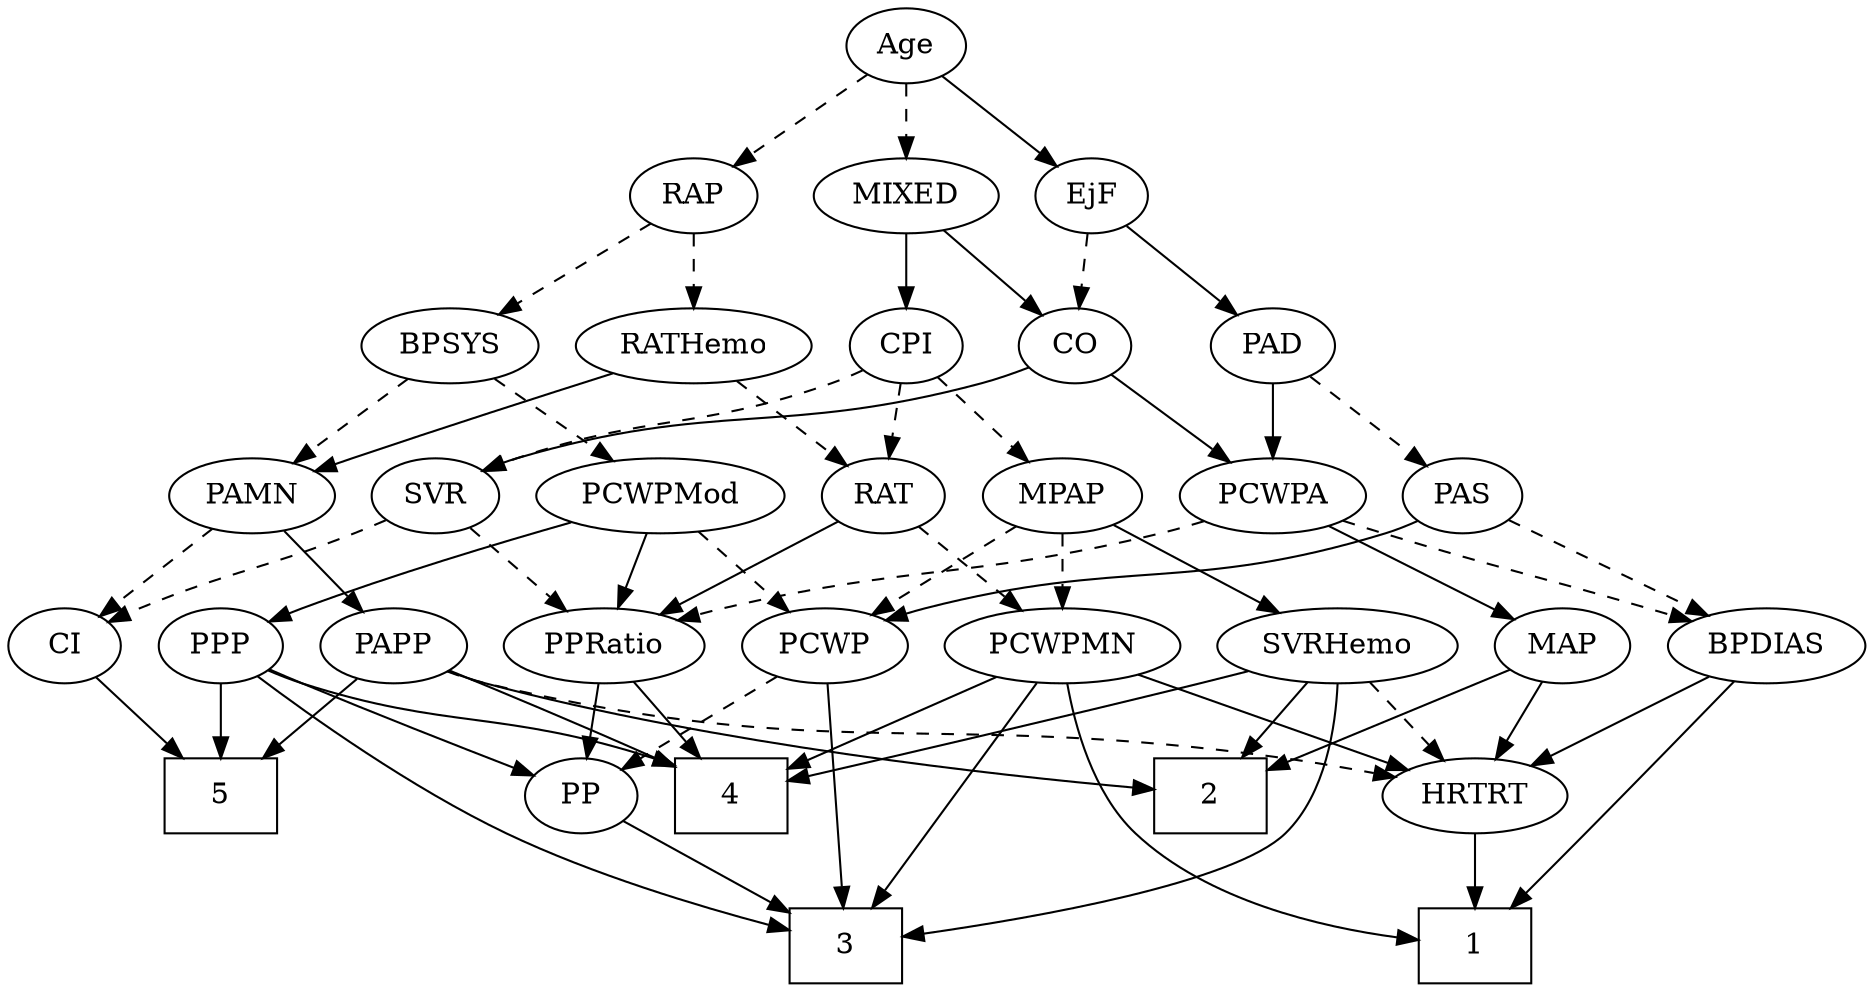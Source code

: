 strict digraph {
	graph [bb="0,0,811.25,468"];
	node [label="\N"];
	1	[height=0.5,
		pos="645,18",
		shape=box,
		width=0.75];
	2	[height=0.5,
		pos="522,90",
		shape=box,
		width=0.75];
	3	[height=0.5,
		pos="366,18",
		shape=box,
		width=0.75];
	4	[height=0.5,
		pos="311,90",
		shape=box,
		width=0.75];
	5	[height=0.5,
		pos="99,90",
		shape=box,
		width=0.75];
	Age	[height=0.5,
		pos="392,450",
		width=0.75];
	EjF	[height=0.5,
		pos="477,378",
		width=0.75];
	Age -> EjF	[pos="e,460.66,392.46 408.39,435.5 420.97,425.14 438.54,410.67 452.75,398.97",
		style=solid];
	RAP	[height=0.5,
		pos="298,378",
		width=0.77632];
	Age -> RAP	[pos="e,315.6,392.11 374.32,435.83 360.14,425.27 340.03,410.3 324.01,398.37",
		style=dashed];
	MIXED	[height=0.5,
		pos="392,378",
		width=1.1193];
	Age -> MIXED	[pos="e,392,396.1 392,431.7 392,423.98 392,414.71 392,406.11",
		style=dashed];
	PAD	[height=0.5,
		pos="556,306",
		width=0.79437];
	EjF -> PAD	[pos="e,540.15,321.04 492.61,363.17 504,353.07 519.65,339.21 532.54,327.79",
		style=solid];
	CO	[height=0.5,
		pos="471,306",
		width=0.75];
	EjF -> CO	[pos="e,472.47,324.1 475.52,359.7 474.86,351.98 474.06,342.71 473.32,334.11",
		style=dashed];
	BPSYS	[height=0.5,
		pos="193,306",
		width=1.0471];
	RAP -> BPSYS	[pos="e,214.14,321.09 279.23,364.49 263.51,354.01 240.81,338.87 222.64,326.76",
		style=dashed];
	RATHemo	[height=0.5,
		pos="298,306",
		width=1.3721];
	RAP -> RATHemo	[pos="e,298,324.1 298,359.7 298,351.98 298,342.71 298,334.11",
		style=dashed];
	MIXED -> CO	[pos="e,455.39,320.83 409.53,361.46 420.79,351.49 435.55,338.41 447.78,327.58",
		style=solid];
	CPI	[height=0.5,
		pos="392,306",
		width=0.75];
	MIXED -> CPI	[pos="e,392,324.1 392,359.7 392,351.98 392,342.71 392,334.11",
		style=solid];
	MPAP	[height=0.5,
		pos="461,234",
		width=0.97491];
	PCWPMN	[height=0.5,
		pos="461,162",
		width=1.3902];
	MPAP -> PCWPMN	[pos="e,461,180.1 461,215.7 461,207.98 461,198.71 461,190.11",
		style=dashed];
	SVRHemo	[height=0.5,
		pos="579,162",
		width=1.3902];
	MPAP -> SVRHemo	[pos="e,554.05,177.8 483.19,219.83 500.68,209.46 525.34,194.83 545.27,183.01",
		style=solid];
	PCWP	[height=0.5,
		pos="358,162",
		width=0.97491];
	MPAP -> PCWP	[pos="e,378.31,176.8 440.65,219.17 425.27,208.72 403.96,194.24 386.83,182.59",
		style=dashed];
	PAMN	[height=0.5,
		pos="104,234",
		width=1.011];
	BPSYS -> PAMN	[pos="e,122.54,249.58 174.13,290.15 161.41,280.16 144.47,266.83 130.42,255.78",
		style=dashed];
	PCWPMod	[height=0.5,
		pos="284,234",
		width=1.4443];
	BPSYS -> PCWPMod	[pos="e,263.46,250.8 212.3,290.15 224.86,280.49 241.46,267.72 255.53,256.9",
		style=dashed];
	PAS	[height=0.5,
		pos="643,234",
		width=0.75];
	PAD -> PAS	[pos="e,626.44,248.33 573.19,291.17 586.1,280.78 603.98,266.4 618.4,254.79",
		style=dashed];
	PCWPA	[height=0.5,
		pos="556,234",
		width=1.1555];
	PAD -> PCWPA	[pos="e,556,252.1 556,287.7 556,279.98 556,270.71 556,262.11",
		style=solid];
	SVR	[height=0.5,
		pos="186,234",
		width=0.77632];
	CO -> SVR	[pos="e,207.15,245.85 448.98,295.3 442.33,292.65 434.95,289.96 428,288 338.97,262.87 311.31,279.54 223,252 220.86,251.33 218.69,250.57 \
216.51,249.75",
		style=solid];
	CO -> PCWPA	[pos="e,537.6,250.16 487.39,291.5 499.41,281.61 515.97,267.96 529.81,256.56",
		style=solid];
	BPDIAS	[height=0.5,
		pos="769,162",
		width=1.1735];
	PAS -> BPDIAS	[pos="e,744.04,176.87 663.24,221.75 682.65,210.97 712.31,194.5 735.28,181.73",
		style=dashed];
	PAS -> PCWP	[pos="e,384.24,174.1 622.44,222.14 617.49,219.85 612.14,217.63 607,216 518.83,188 491.12,204.79 402,180 399.35,179.26 396.65,178.43 393.94,\
177.53",
		style=solid];
	CI	[height=0.5,
		pos="27,162",
		width=0.75];
	PAMN -> CI	[pos="e,42.367,176.97 87.292,217.81 76.335,207.85 61.865,194.7 49.848,183.77",
		style=dashed];
	PAPP	[height=0.5,
		pos="176,162",
		width=0.88464];
	PAMN -> PAPP	[pos="e,160.56,178.01 119.98,217.46 129.71,208 142.31,195.75 153.1,185.27",
		style=solid];
	RATHemo -> PAMN	[pos="e,132.05,245.69 263.61,292.98 233.36,282.36 188.18,266.37 149,252 146.6,251.12 144.13,250.21 141.64,249.28",
		style=solid];
	RAT	[height=0.5,
		pos="381,234",
		width=0.75827];
	RATHemo -> RAT	[pos="e,364.76,248.7 316.83,289.12 328.68,279.12 344.09,266.13 356.83,255.38",
		style=dashed];
	CPI -> MPAP	[pos="e,445.76,250.46 406.3,290.5 415.66,281 428.09,268.38 438.74,257.58",
		style=dashed];
	CPI -> RAT	[pos="e,383.71,252.28 389.34,288.05 388.13,280.35 386.66,271.03 385.3,262.36",
		style=dashed];
	CPI -> SVR	[pos="e,207.66,245.68 370.95,294.3 366.1,292.05 360.93,289.81 356,288 298.53,266.84 280.58,272.86 223,252 221.11,251.31 219.17,250.57 \
217.24,249.79",
		style=dashed];
	RAT -> PCWPMN	[pos="e,442.71,179.01 396.81,219.17 407.74,209.6 422.54,196.65 435.18,185.6",
		style=dashed];
	PPRatio	[height=0.5,
		pos="265,162",
		width=1.1013];
	RAT -> PPRatio	[pos="e,288.07,176.92 361.58,221.28 343.94,210.64 317.59,194.73 296.86,182.23",
		style=solid];
	SVR -> PPRatio	[pos="e,247.67,178.36 201.99,218.83 212.86,209.2 227.47,196.25 239.89,185.25",
		style=dashed];
	SVR -> CI	[pos="e,48.248,173.23 163.75,222.63 158.9,220.41 153.79,218.1 149,216 111.06,199.35 100.85,196.85 63,180 61.2,179.2 59.355,178.37 57.497,\
177.52",
		style=dashed];
	PPP	[height=0.5,
		pos="99,162",
		width=0.75];
	PCWPMod -> PPP	[pos="e,120.16,173.42 247.49,221.14 217.09,211 172.81,195.61 135,180 133.18,179.25 131.32,178.45 129.45,177.63",
		style=solid];
	PCWPMod -> PPRatio	[pos="e,269.69,180.28 279.4,216.05 277.29,208.26 274.72,198.82 272.35,190.08",
		style=solid];
	PCWPMod -> PCWP	[pos="e,341.94,178.19 301.16,216.76 311.06,207.4 323.64,195.5 334.45,185.28",
		style=dashed];
	PCWPA -> BPDIAS	[pos="e,736.91,173.74 587.82,222.35 594.17,220.24 600.79,218.04 607,216 656.27,199.8 668.73,196.2 718,180 721.06,178.99 724.22,177.95 \
727.4,176.9",
		style=dashed];
	MAP	[height=0.5,
		pos="678,162",
		width=0.84854];
	PCWPA -> MAP	[pos="e,656.8,175.16 580.1,219.17 599.58,207.99 627.1,192.21 648,180.21",
		style=solid];
	PCWPA -> PPRatio	[pos="e,294.58,174.05 524.91,221.89 518.38,219.77 511.5,217.69 505,216 421.39,194.29 397.48,202.22 314,180 310.82,179.15 307.56,178.2 \
304.29,177.2",
		style=dashed];
	PCWPMN -> 1	[pos="e,617.87,20.49 461.22,143.95 462.38,124.13 467.29,91.633 486,72 517.98,38.453 571.71,26.134 607.75,21.614",
		style=solid];
	PCWPMN -> 3	[pos="e,377.61,36.346 449.92,144.43 433.5,119.9 402.6,73.703 383.22,44.739",
		style=solid];
	PCWPMN -> 4	[pos="e,338.18,103.69 431.72,147.34 407.58,136.07 373.2,120.03 347.31,107.94",
		style=solid];
	HRTRT	[height=0.5,
		pos="645,90",
		width=1.1013];
	PCWPMN -> HRTRT	[pos="e,615.57,102.2 494.32,148.32 525.8,136.35 573.02,118.38 606.19,105.77",
		style=solid];
	SVRHemo -> 2	[pos="e,536.21,108.45 565.49,144.41 558.67,136.03 550.24,125.68 542.63,116.33",
		style=solid];
	SVRHemo -> 3	[pos="e,393.22,18.352 579.82,143.85 579.8,123.92 576.61,91.325 558,72 517.45,29.892 446.72,20.285 403.36,18.617",
		style=solid];
	SVRHemo -> 4	[pos="e,338.13,97.583 541.6,150.03 534.44,147.98 527,145.89 520,144 459.92,127.73 389.7,110.23 347.87,99.97",
		style=solid];
	SVRHemo -> HRTRT	[pos="e,629.78,107.15 594.31,144.76 602.8,135.75 613.52,124.39 622.91,114.43",
		style=dashed];
	BPDIAS -> 1	[pos="e,661.09,36.003 755.67,144.73 740.84,126.74 716.06,96.994 694,72 685.66,62.554 676.31,52.352 668.04,43.446",
		style=solid];
	BPDIAS -> HRTRT	[pos="e,669.03,104.56 744.5,147.17 725.44,136.41 698.81,121.38 677.89,109.57",
		style=solid];
	MAP -> 2	[pos="e,549.07,103.15 654.31,150.37 628.77,138.91 587.82,120.54 558.24,107.26",
		style=solid];
	MAP -> HRTRT	[pos="e,652.99,107.96 670.18,144.41 666.33,136.25 661.6,126.22 657.29,117.07",
		style=solid];
	PP	[height=0.5,
		pos="239,90",
		width=0.75];
	PP -> 3	[pos="e,338.88,33.948 259.12,77.908 278.14,67.426 307.1,51.463 330.08,38.797",
		style=solid];
	PPP -> 3	[pos="e,339,24.352 112.43,146.35 131.04,126.85 166.52,92.458 203,72 243.34,49.378 294.78,34.689 328.97,26.639",
		style=solid];
	PPP -> 4	[pos="e,283.71,104.54 120.04,150.25 124.88,148.01 130.06,145.78 135,144 192.48,123.25 212.6,129.14 273.93,108.02",
		style=solid];
	PPP -> 5	[pos="e,99,108.1 99,143.7 99,135.98 99,126.71 99,118.11",
		style=solid];
	PPP -> PP	[pos="e,217.9,101.55 119.96,150.52 143.57,138.72 182.13,119.43 208.95,106.03",
		style=solid];
	PPRatio -> 4	[pos="e,299.53,108.45 275.9,144.41 281.3,136.2 287.93,126.1 293.98,116.9",
		style=solid];
	PPRatio -> PP	[pos="e,245.24,107.79 258.71,144.05 255.74,136.06 252.12,126.33 248.81,117.4",
		style=solid];
	PCWP -> 3	[pos="e,365.03,36.189 358.96,143.87 360.33,119.67 362.83,75.211 364.46,46.393",
		style=solid];
	PCWP -> PP	[pos="e,258.62,102.54 335.9,148 316.57,136.63 288.41,120.06 267.41,107.71",
		style=dashed];
	CI -> 5	[pos="e,81.398,108.11 41.57,146.83 50.918,137.75 63.298,125.71 74.169,115.14",
		style=solid];
	PAPP -> 2	[pos="e,494.92,93.572 199.78,149.83 205.04,147.67 210.64,145.58 216,144 310.69,116.08 426.47,100.99 484.73,94.654",
		style=solid];
	PAPP -> 4	[pos="e,283.67,105.17 198.6,149.28 219.36,138.52 250.51,122.37 274.75,109.8",
		style=solid];
	PAPP -> 5	[pos="e,117.74,108.04 159.67,146.15 149.7,137.09 136.72,125.29 125.32,114.93",
		style=solid];
	PAPP -> HRTRT	[pos="e,609.99,98.572 199.71,149.56 204.97,147.41 210.59,145.4 216,144 363.96,105.69 406.85,130.68 558,108 571.7,105.94 586.53,103.23 \
600,100.58",
		style=dashed];
	HRTRT -> 1	[pos="e,645,36.104 645,71.697 645,63.983 645,54.712 645,46.112",
		style=solid];
}
